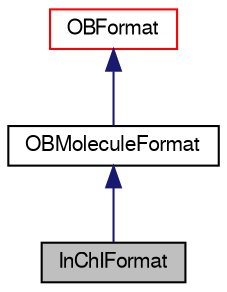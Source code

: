 digraph G
{
  edge [fontname="FreeSans",fontsize="10",labelfontname="FreeSans",labelfontsize="10"];
  node [fontname="FreeSans",fontsize="10",shape=record];
  Node1 [label="InChIFormat",height=0.2,width=0.4,color="black", fillcolor="grey75", style="filled" fontcolor="black"];
  Node2 -> Node1 [dir=back,color="midnightblue",fontsize="10",style="solid",fontname="FreeSans"];
  Node2 [label="OBMoleculeFormat",height=0.2,width=0.4,color="black", fillcolor="white", style="filled",URL="$classOpenBabel_1_1OBMoleculeFormat.shtml",tooltip="An OBFormat convenience subclass for conversion to/from OBMol data."];
  Node3 -> Node2 [dir=back,color="midnightblue",fontsize="10",style="solid",fontname="FreeSans"];
  Node3 [label="OBFormat",height=0.2,width=0.4,color="red", fillcolor="white", style="filled",URL="$classOpenBabel_1_1OBFormat.shtml",tooltip="Base class for file formats."];
}
